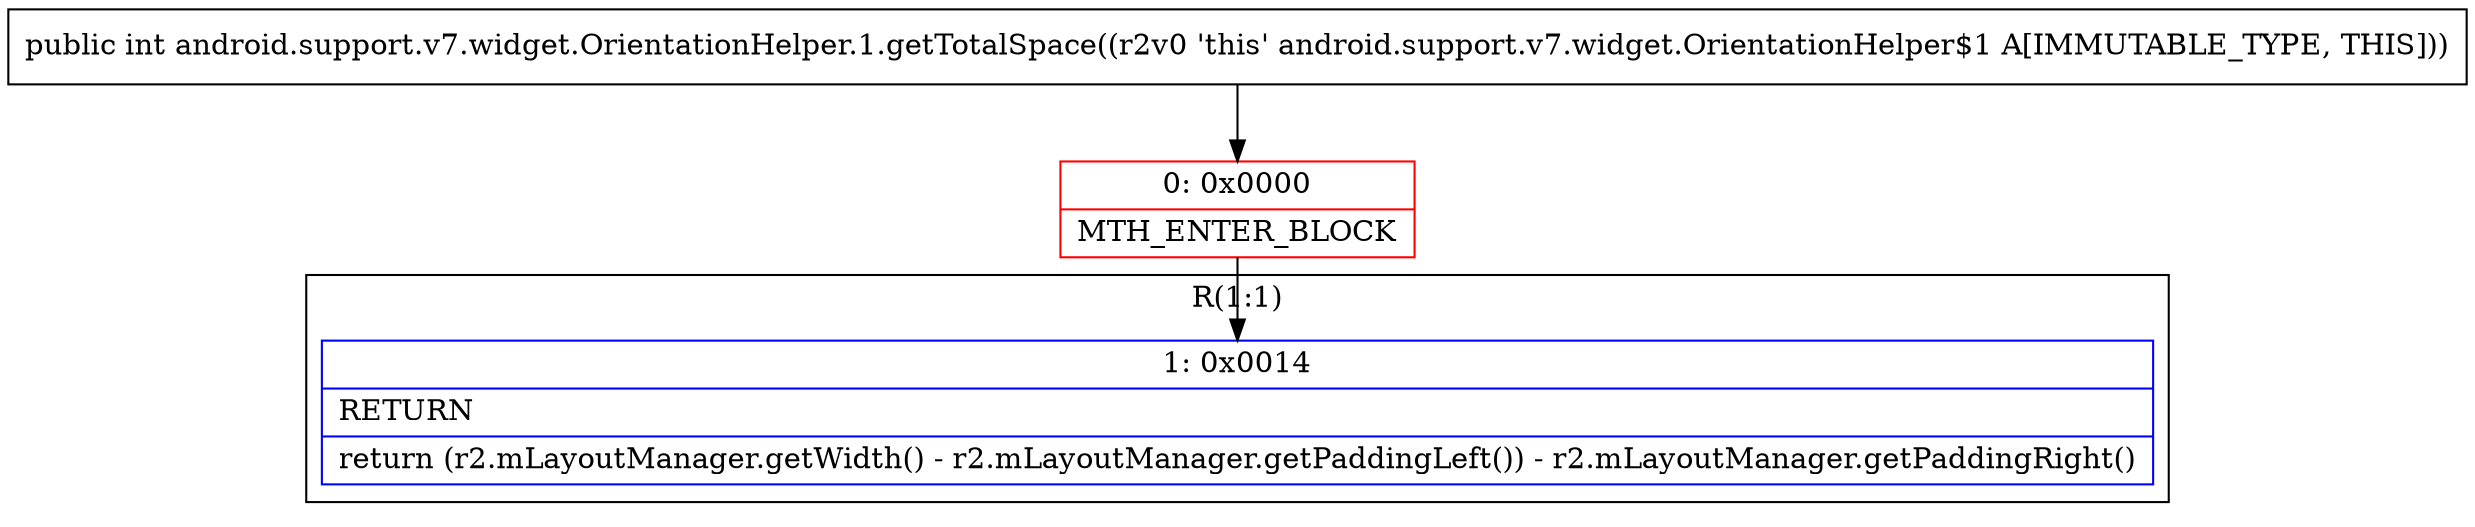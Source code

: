 digraph "CFG forandroid.support.v7.widget.OrientationHelper.1.getTotalSpace()I" {
subgraph cluster_Region_155442006 {
label = "R(1:1)";
node [shape=record,color=blue];
Node_1 [shape=record,label="{1\:\ 0x0014|RETURN\l|return (r2.mLayoutManager.getWidth() \- r2.mLayoutManager.getPaddingLeft()) \- r2.mLayoutManager.getPaddingRight()\l}"];
}
Node_0 [shape=record,color=red,label="{0\:\ 0x0000|MTH_ENTER_BLOCK\l}"];
MethodNode[shape=record,label="{public int android.support.v7.widget.OrientationHelper.1.getTotalSpace((r2v0 'this' android.support.v7.widget.OrientationHelper$1 A[IMMUTABLE_TYPE, THIS])) }"];
MethodNode -> Node_0;
Node_0 -> Node_1;
}


